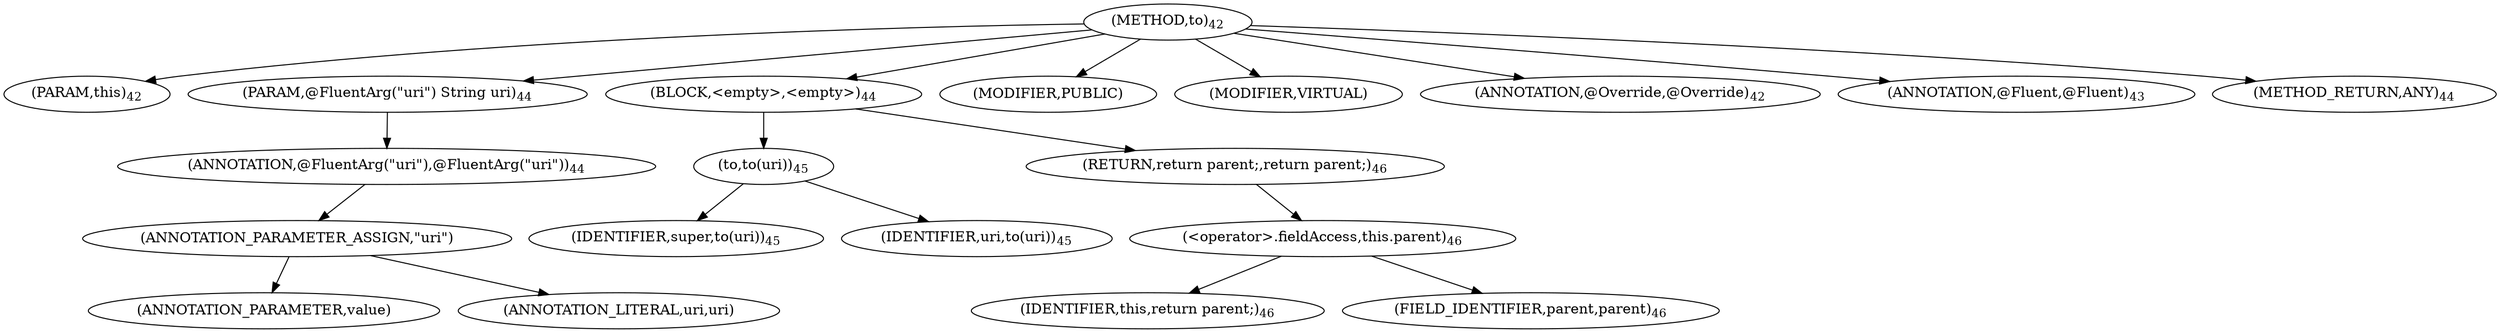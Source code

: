 digraph "to" {  
"46" [label = <(METHOD,to)<SUB>42</SUB>> ]
"47" [label = <(PARAM,this)<SUB>42</SUB>> ]
"48" [label = <(PARAM,@FluentArg(&quot;uri&quot;) String uri)<SUB>44</SUB>> ]
"49" [label = <(ANNOTATION,@FluentArg(&quot;uri&quot;),@FluentArg(&quot;uri&quot;))<SUB>44</SUB>> ]
"50" [label = <(ANNOTATION_PARAMETER_ASSIGN,&quot;uri&quot;)> ]
"51" [label = <(ANNOTATION_PARAMETER,value)> ]
"52" [label = <(ANNOTATION_LITERAL,uri,uri)> ]
"53" [label = <(BLOCK,&lt;empty&gt;,&lt;empty&gt;)<SUB>44</SUB>> ]
"54" [label = <(to,to(uri))<SUB>45</SUB>> ]
"55" [label = <(IDENTIFIER,super,to(uri))<SUB>45</SUB>> ]
"56" [label = <(IDENTIFIER,uri,to(uri))<SUB>45</SUB>> ]
"57" [label = <(RETURN,return parent;,return parent;)<SUB>46</SUB>> ]
"58" [label = <(&lt;operator&gt;.fieldAccess,this.parent)<SUB>46</SUB>> ]
"59" [label = <(IDENTIFIER,this,return parent;)<SUB>46</SUB>> ]
"60" [label = <(FIELD_IDENTIFIER,parent,parent)<SUB>46</SUB>> ]
"61" [label = <(MODIFIER,PUBLIC)> ]
"62" [label = <(MODIFIER,VIRTUAL)> ]
"63" [label = <(ANNOTATION,@Override,@Override)<SUB>42</SUB>> ]
"64" [label = <(ANNOTATION,@Fluent,@Fluent)<SUB>43</SUB>> ]
"65" [label = <(METHOD_RETURN,ANY)<SUB>44</SUB>> ]
  "46" -> "47" 
  "46" -> "48" 
  "46" -> "53" 
  "46" -> "61" 
  "46" -> "62" 
  "46" -> "63" 
  "46" -> "64" 
  "46" -> "65" 
  "48" -> "49" 
  "49" -> "50" 
  "50" -> "51" 
  "50" -> "52" 
  "53" -> "54" 
  "53" -> "57" 
  "54" -> "55" 
  "54" -> "56" 
  "57" -> "58" 
  "58" -> "59" 
  "58" -> "60" 
}
